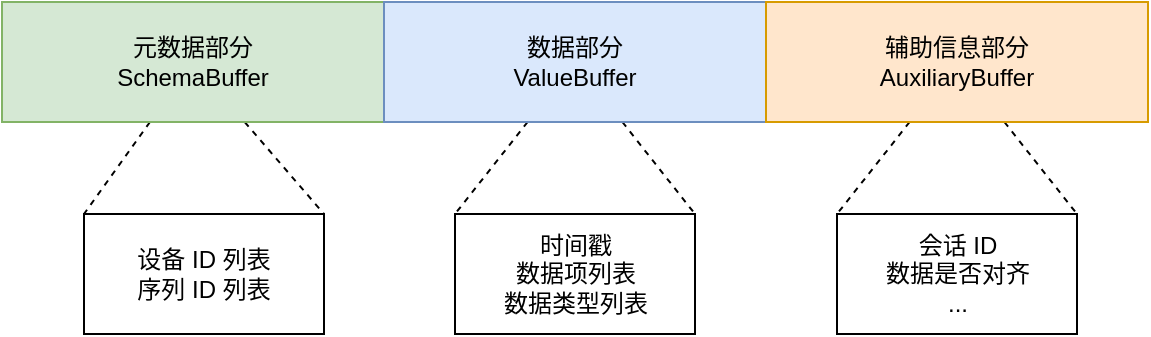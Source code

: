 <mxfile version="23.1.5" type="device">
  <diagram name="第 1 页" id="2SDPz-kkzf-G0TsS5xjm">
    <mxGraphModel dx="1025" dy="854" grid="0" gridSize="10" guides="1" tooltips="1" connect="1" arrows="1" fold="1" page="1" pageScale="1" pageWidth="827" pageHeight="1169" math="0" shadow="0">
      <root>
        <mxCell id="0" />
        <mxCell id="1" parent="0" />
        <mxCell id="sB3-YRXydSZ04gTdgp3_-8" style="rounded=0;orthogonalLoop=1;jettySize=auto;html=1;entryX=0;entryY=0;entryDx=0;entryDy=0;dashed=1;endArrow=none;endFill=0;" edge="1" parent="1" source="sB3-YRXydSZ04gTdgp3_-1" target="sB3-YRXydSZ04gTdgp3_-5">
          <mxGeometry relative="1" as="geometry" />
        </mxCell>
        <mxCell id="sB3-YRXydSZ04gTdgp3_-9" style="rounded=0;orthogonalLoop=1;jettySize=auto;html=1;entryX=1;entryY=0;entryDx=0;entryDy=0;dashed=1;endArrow=none;endFill=0;" edge="1" parent="1" source="sB3-YRXydSZ04gTdgp3_-1" target="sB3-YRXydSZ04gTdgp3_-5">
          <mxGeometry relative="1" as="geometry" />
        </mxCell>
        <mxCell id="sB3-YRXydSZ04gTdgp3_-1" value="元数据部分&lt;br&gt;SchemaBuffer" style="rounded=0;whiteSpace=wrap;html=1;fillColor=#d5e8d4;strokeColor=#82b366;" vertex="1" parent="1">
          <mxGeometry x="92" y="266" width="191" height="60" as="geometry" />
        </mxCell>
        <mxCell id="sB3-YRXydSZ04gTdgp3_-10" style="rounded=0;orthogonalLoop=1;jettySize=auto;html=1;entryX=0;entryY=0;entryDx=0;entryDy=0;dashed=1;endArrow=none;endFill=0;" edge="1" parent="1" source="sB3-YRXydSZ04gTdgp3_-2" target="sB3-YRXydSZ04gTdgp3_-6">
          <mxGeometry relative="1" as="geometry" />
        </mxCell>
        <mxCell id="sB3-YRXydSZ04gTdgp3_-11" style="rounded=0;orthogonalLoop=1;jettySize=auto;html=1;entryX=1;entryY=0;entryDx=0;entryDy=0;dashed=1;endArrow=none;endFill=0;" edge="1" parent="1" source="sB3-YRXydSZ04gTdgp3_-2" target="sB3-YRXydSZ04gTdgp3_-6">
          <mxGeometry relative="1" as="geometry" />
        </mxCell>
        <mxCell id="sB3-YRXydSZ04gTdgp3_-2" value="数据部分&lt;br&gt;ValueBuffer" style="rounded=0;whiteSpace=wrap;html=1;fillColor=#dae8fc;strokeColor=#6c8ebf;" vertex="1" parent="1">
          <mxGeometry x="283" y="266" width="191" height="60" as="geometry" />
        </mxCell>
        <mxCell id="sB3-YRXydSZ04gTdgp3_-12" style="rounded=0;orthogonalLoop=1;jettySize=auto;html=1;entryX=0;entryY=0;entryDx=0;entryDy=0;dashed=1;endArrow=none;endFill=0;" edge="1" parent="1" source="sB3-YRXydSZ04gTdgp3_-3" target="sB3-YRXydSZ04gTdgp3_-7">
          <mxGeometry relative="1" as="geometry" />
        </mxCell>
        <mxCell id="sB3-YRXydSZ04gTdgp3_-13" style="rounded=0;orthogonalLoop=1;jettySize=auto;html=1;entryX=1;entryY=0;entryDx=0;entryDy=0;dashed=1;endArrow=none;endFill=0;" edge="1" parent="1" source="sB3-YRXydSZ04gTdgp3_-3" target="sB3-YRXydSZ04gTdgp3_-7">
          <mxGeometry relative="1" as="geometry" />
        </mxCell>
        <mxCell id="sB3-YRXydSZ04gTdgp3_-3" value="辅助信息部分&lt;br&gt;AuxiliaryBuffer" style="rounded=0;whiteSpace=wrap;html=1;fillColor=#ffe6cc;strokeColor=#d79b00;" vertex="1" parent="1">
          <mxGeometry x="474" y="266" width="191" height="60" as="geometry" />
        </mxCell>
        <mxCell id="sB3-YRXydSZ04gTdgp3_-5" value="设备 ID 列表&lt;br&gt;序列 ID 列表" style="rounded=0;whiteSpace=wrap;html=1;" vertex="1" parent="1">
          <mxGeometry x="133" y="372" width="120" height="60" as="geometry" />
        </mxCell>
        <mxCell id="sB3-YRXydSZ04gTdgp3_-6" value="时间戳&lt;br&gt;数据项列表&lt;div&gt;数据类型列表&lt;/div&gt;" style="rounded=0;whiteSpace=wrap;html=1;" vertex="1" parent="1">
          <mxGeometry x="318.5" y="372" width="120" height="60" as="geometry" />
        </mxCell>
        <mxCell id="sB3-YRXydSZ04gTdgp3_-7" value="会话 ID&lt;br&gt;数据是否对齐&lt;br&gt;..." style="rounded=0;whiteSpace=wrap;html=1;" vertex="1" parent="1">
          <mxGeometry x="509.5" y="372" width="120" height="60" as="geometry" />
        </mxCell>
      </root>
    </mxGraphModel>
  </diagram>
</mxfile>
